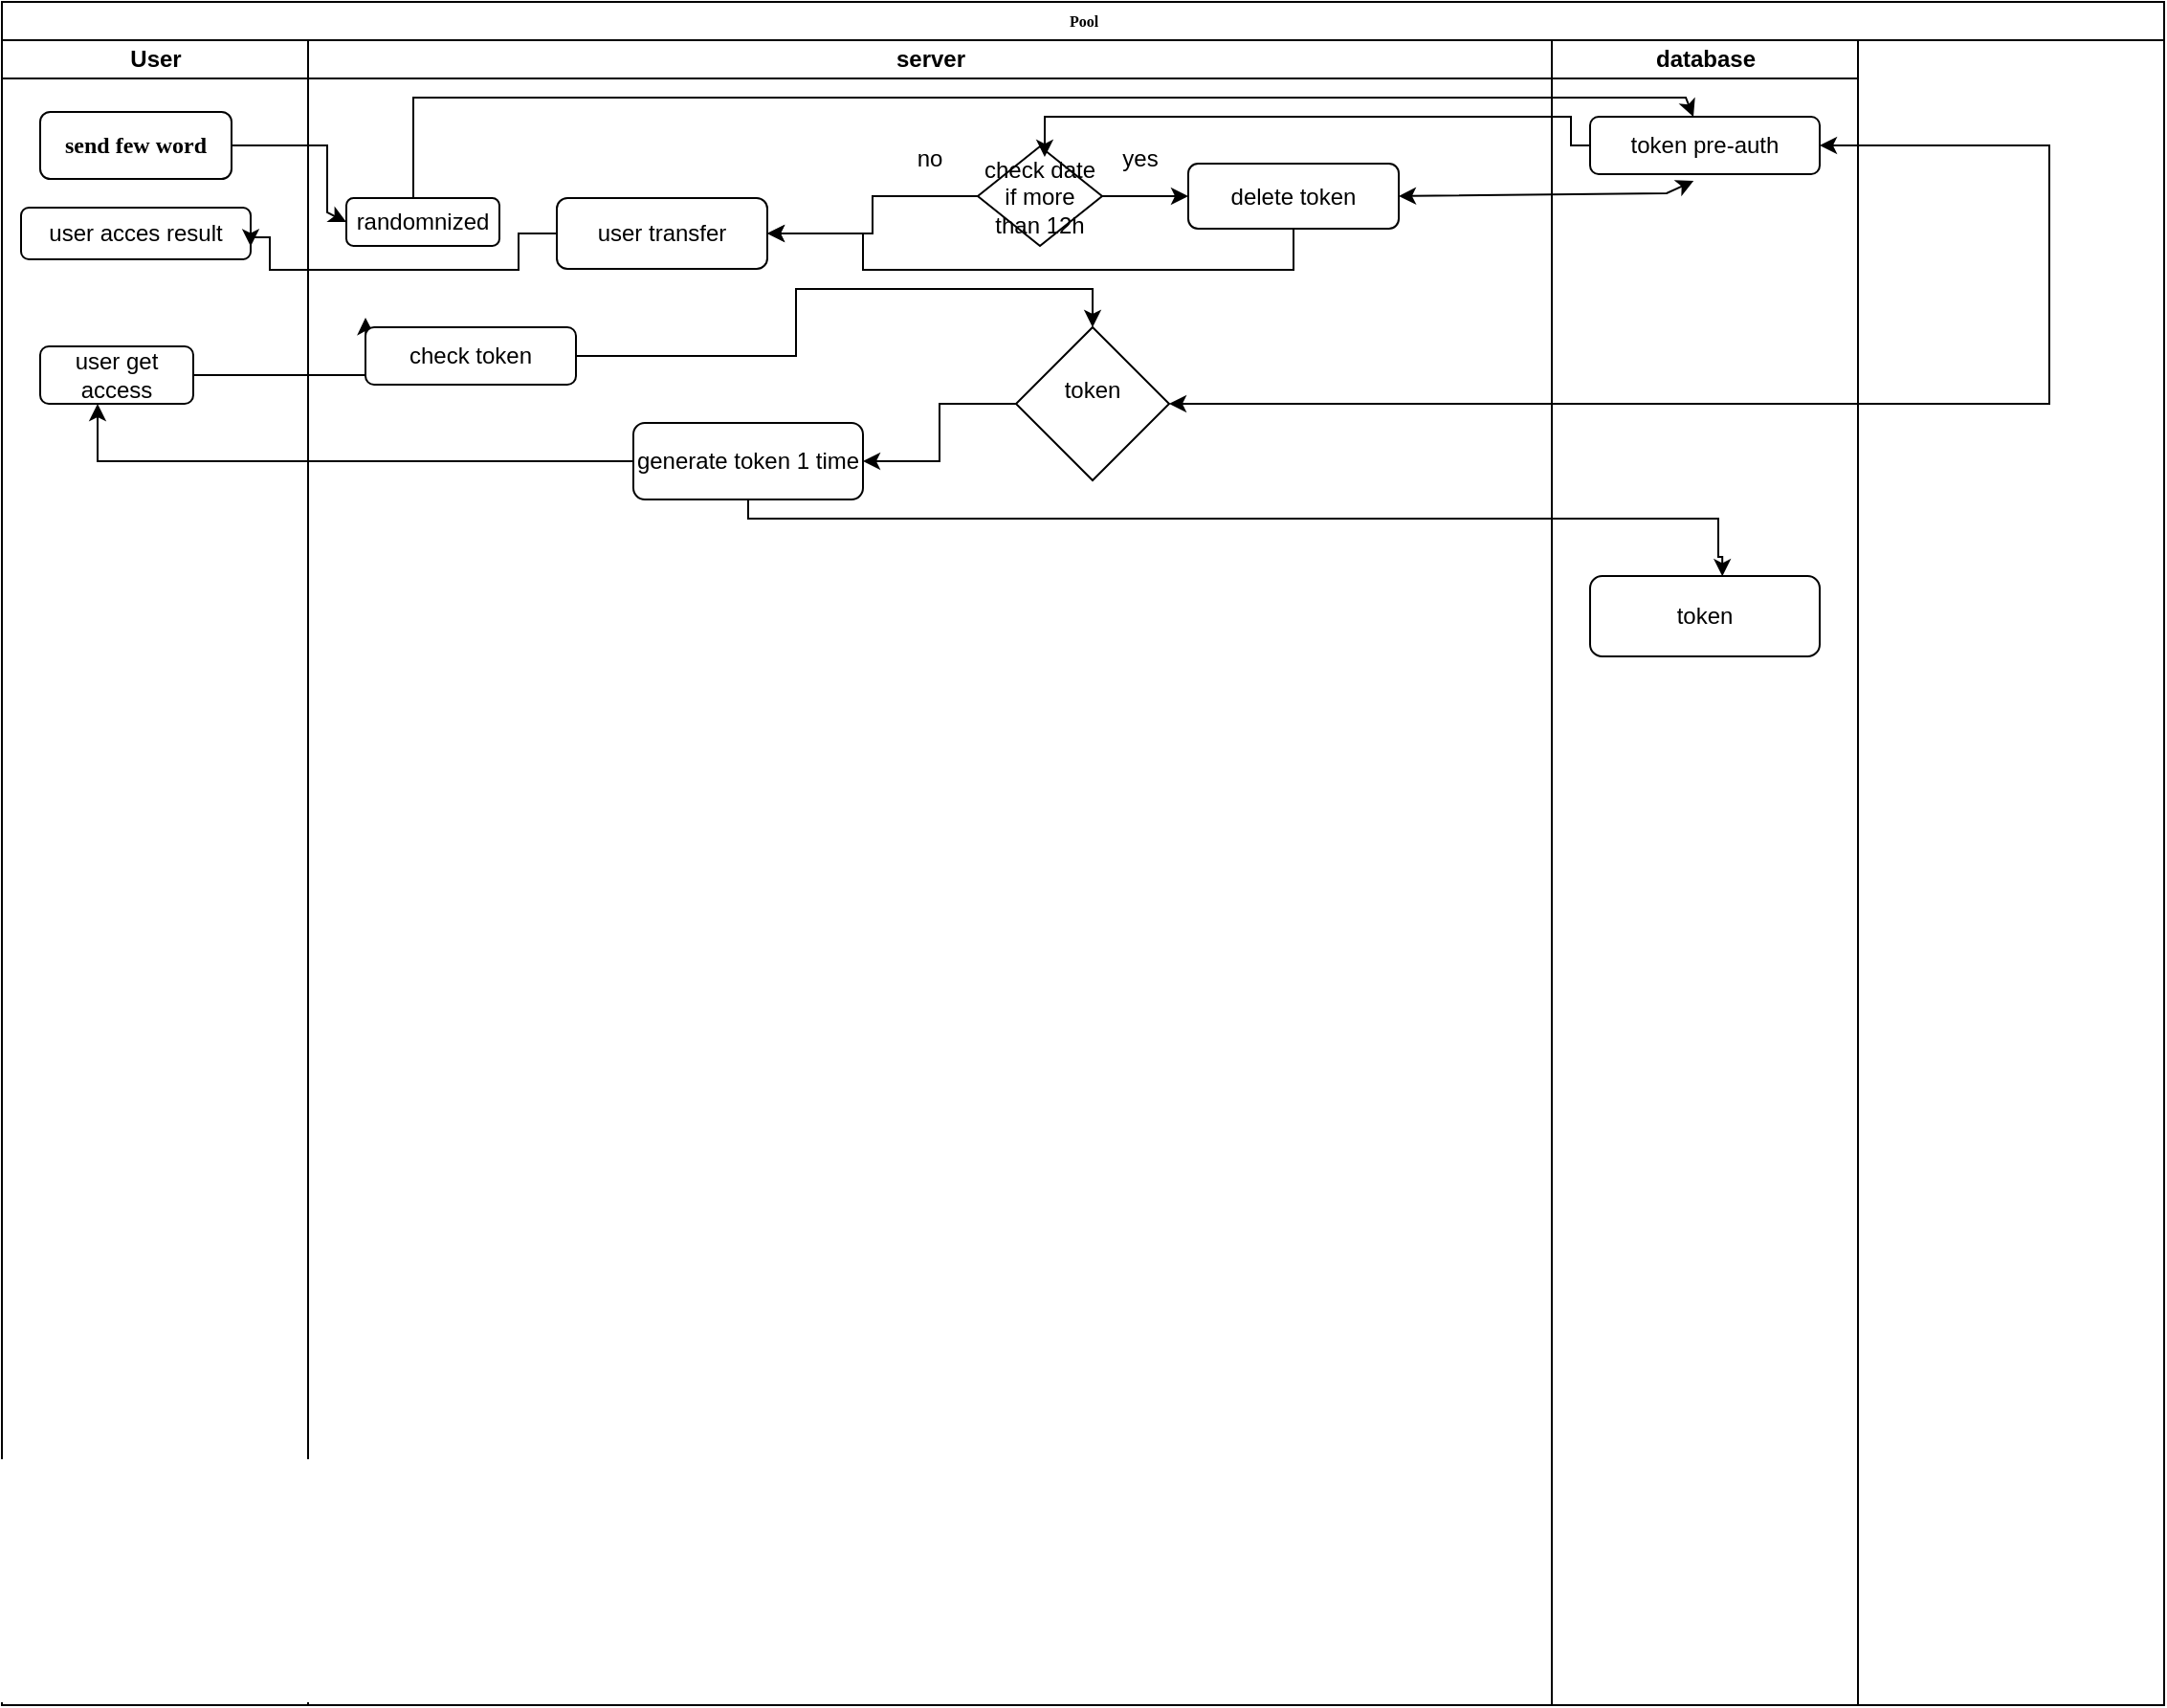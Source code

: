 <mxfile version="24.3.1" type="github">
  <diagram name="Page-1" id="74e2e168-ea6b-b213-b513-2b3c1d86103e">
    <mxGraphModel dx="1459" dy="1689" grid="1" gridSize="10" guides="1" tooltips="1" connect="1" arrows="1" fold="1" page="1" pageScale="1" pageWidth="1100" pageHeight="850" background="none" math="0" shadow="0">
      <root>
        <mxCell id="0" />
        <mxCell id="1" parent="0" />
        <mxCell id="77e6c97f196da883-1" value="Pool" style="swimlane;html=1;childLayout=stackLayout;startSize=20;rounded=0;shadow=0;labelBackgroundColor=none;strokeWidth=1;fontFamily=Verdana;fontSize=8;align=center;" parent="1" vertex="1">
          <mxGeometry x="100" y="-820" width="1130" height="890" as="geometry" />
        </mxCell>
        <mxCell id="77e6c97f196da883-2" value="User" style="swimlane;html=1;startSize=20;" parent="77e6c97f196da883-1" vertex="1">
          <mxGeometry y="20" width="160" height="870" as="geometry" />
        </mxCell>
        <mxCell id="77e6c97f196da883-8" value="&lt;h2&gt;send few word&lt;/h2&gt;" style="rounded=1;whiteSpace=wrap;html=1;shadow=0;labelBackgroundColor=none;strokeWidth=1;fontFamily=Verdana;fontSize=8;align=center;" parent="77e6c97f196da883-2" vertex="1">
          <mxGeometry x="20" y="37.5" width="100" height="35" as="geometry" />
        </mxCell>
        <mxCell id="MxT1PfqKiL4b56vrJKvQ-12" value="user acces result" style="rounded=1;whiteSpace=wrap;html=1;" vertex="1" parent="77e6c97f196da883-2">
          <mxGeometry x="10" y="87.5" width="120" height="27" as="geometry" />
        </mxCell>
        <mxCell id="MxT1PfqKiL4b56vrJKvQ-30" style="edgeStyle=orthogonalEdgeStyle;rounded=0;orthogonalLoop=1;jettySize=auto;html=1;" edge="1" parent="77e6c97f196da883-2" source="MxT1PfqKiL4b56vrJKvQ-29">
          <mxGeometry relative="1" as="geometry">
            <mxPoint x="190" y="145" as="targetPoint" />
          </mxGeometry>
        </mxCell>
        <mxCell id="MxT1PfqKiL4b56vrJKvQ-29" value="user get access" style="rounded=1;whiteSpace=wrap;html=1;" vertex="1" parent="77e6c97f196da883-2">
          <mxGeometry x="20" y="160" width="80" height="30" as="geometry" />
        </mxCell>
        <mxCell id="77e6c97f196da883-4" value="server" style="swimlane;html=1;startSize=20;" parent="77e6c97f196da883-1" vertex="1">
          <mxGeometry x="160" y="20" width="650" height="870" as="geometry" />
        </mxCell>
        <mxCell id="MxT1PfqKiL4b56vrJKvQ-5" value="randomnized" style="rounded=1;whiteSpace=wrap;html=1;" vertex="1" parent="77e6c97f196da883-4">
          <mxGeometry x="20" y="82.5" width="80" height="25" as="geometry" />
        </mxCell>
        <mxCell id="MxT1PfqKiL4b56vrJKvQ-8" value="" style="endArrow=classic;html=1;rounded=0;exitX=0.5;exitY=0;exitDx=0;exitDy=0;" edge="1" parent="77e6c97f196da883-4" target="MxT1PfqKiL4b56vrJKvQ-7">
          <mxGeometry width="50" height="50" relative="1" as="geometry">
            <mxPoint x="55" y="82.5" as="sourcePoint" />
            <mxPoint x="725" y="40" as="targetPoint" />
            <Array as="points">
              <mxPoint x="55" y="30" />
              <mxPoint x="720" y="30" />
            </Array>
          </mxGeometry>
        </mxCell>
        <mxCell id="MxT1PfqKiL4b56vrJKvQ-19" style="edgeStyle=orthogonalEdgeStyle;rounded=0;orthogonalLoop=1;jettySize=auto;html=1;entryX=1;entryY=0.5;entryDx=0;entryDy=0;" edge="1" parent="77e6c97f196da883-4" source="MxT1PfqKiL4b56vrJKvQ-13" target="MxT1PfqKiL4b56vrJKvQ-16">
          <mxGeometry relative="1" as="geometry" />
        </mxCell>
        <mxCell id="MxT1PfqKiL4b56vrJKvQ-20" style="edgeStyle=orthogonalEdgeStyle;rounded=0;orthogonalLoop=1;jettySize=auto;html=1;" edge="1" parent="77e6c97f196da883-4" source="MxT1PfqKiL4b56vrJKvQ-13">
          <mxGeometry relative="1" as="geometry">
            <mxPoint x="460" y="81.5" as="targetPoint" />
          </mxGeometry>
        </mxCell>
        <mxCell id="MxT1PfqKiL4b56vrJKvQ-13" value="check date if more than 12h" style="rhombus;whiteSpace=wrap;html=1;" vertex="1" parent="77e6c97f196da883-4">
          <mxGeometry x="350" y="55.5" width="65" height="52" as="geometry" />
        </mxCell>
        <mxCell id="MxT1PfqKiL4b56vrJKvQ-15" value="no" style="text;html=1;align=center;verticalAlign=middle;whiteSpace=wrap;rounded=0;" vertex="1" parent="77e6c97f196da883-4">
          <mxGeometry x="305" y="50" width="40" height="24" as="geometry" />
        </mxCell>
        <mxCell id="MxT1PfqKiL4b56vrJKvQ-16" value="user transfer" style="rounded=1;whiteSpace=wrap;html=1;" vertex="1" parent="77e6c97f196da883-4">
          <mxGeometry x="130" y="82.5" width="110" height="37" as="geometry" />
        </mxCell>
        <mxCell id="MxT1PfqKiL4b56vrJKvQ-23" style="edgeStyle=orthogonalEdgeStyle;rounded=0;orthogonalLoop=1;jettySize=auto;html=1;entryX=1;entryY=0.5;entryDx=0;entryDy=0;" edge="1" parent="77e6c97f196da883-4" source="MxT1PfqKiL4b56vrJKvQ-21" target="MxT1PfqKiL4b56vrJKvQ-16">
          <mxGeometry relative="1" as="geometry">
            <Array as="points">
              <mxPoint x="515" y="120" />
              <mxPoint x="290" y="120" />
              <mxPoint x="290" y="101" />
            </Array>
          </mxGeometry>
        </mxCell>
        <mxCell id="MxT1PfqKiL4b56vrJKvQ-21" value="delete token" style="rounded=1;whiteSpace=wrap;html=1;" vertex="1" parent="77e6c97f196da883-4">
          <mxGeometry x="460" y="64.5" width="110" height="34" as="geometry" />
        </mxCell>
        <mxCell id="MxT1PfqKiL4b56vrJKvQ-28" value="yes" style="text;html=1;align=center;verticalAlign=middle;whiteSpace=wrap;rounded=0;" vertex="1" parent="77e6c97f196da883-4">
          <mxGeometry x="415" y="50" width="40" height="24" as="geometry" />
        </mxCell>
        <mxCell id="MxT1PfqKiL4b56vrJKvQ-33" style="edgeStyle=orthogonalEdgeStyle;rounded=0;orthogonalLoop=1;jettySize=auto;html=1;entryX=0.5;entryY=0;entryDx=0;entryDy=0;" edge="1" parent="77e6c97f196da883-4" source="MxT1PfqKiL4b56vrJKvQ-31" target="MxT1PfqKiL4b56vrJKvQ-32">
          <mxGeometry relative="1" as="geometry" />
        </mxCell>
        <mxCell id="MxT1PfqKiL4b56vrJKvQ-31" value="check token" style="rounded=1;whiteSpace=wrap;html=1;" vertex="1" parent="77e6c97f196da883-4">
          <mxGeometry x="30" y="150" width="110" height="30" as="geometry" />
        </mxCell>
        <mxCell id="MxT1PfqKiL4b56vrJKvQ-36" style="edgeStyle=orthogonalEdgeStyle;rounded=0;orthogonalLoop=1;jettySize=auto;html=1;entryX=1;entryY=0.5;entryDx=0;entryDy=0;" edge="1" parent="77e6c97f196da883-4" source="MxT1PfqKiL4b56vrJKvQ-32" target="MxT1PfqKiL4b56vrJKvQ-35">
          <mxGeometry relative="1" as="geometry" />
        </mxCell>
        <mxCell id="MxT1PfqKiL4b56vrJKvQ-32" value="token&lt;div&gt;&lt;br&gt;&lt;/div&gt;" style="rhombus;whiteSpace=wrap;html=1;" vertex="1" parent="77e6c97f196da883-4">
          <mxGeometry x="370" y="150" width="80" height="80" as="geometry" />
        </mxCell>
        <mxCell id="MxT1PfqKiL4b56vrJKvQ-35" value="generate token 1 time" style="rounded=1;whiteSpace=wrap;html=1;" vertex="1" parent="77e6c97f196da883-4">
          <mxGeometry x="170" y="200" width="120" height="40" as="geometry" />
        </mxCell>
        <mxCell id="MxT1PfqKiL4b56vrJKvQ-6" value="" style="endArrow=classic;html=1;rounded=0;exitX=1;exitY=0.5;exitDx=0;exitDy=0;entryX=0;entryY=0.5;entryDx=0;entryDy=0;" edge="1" parent="77e6c97f196da883-1" source="77e6c97f196da883-8" target="MxT1PfqKiL4b56vrJKvQ-5">
          <mxGeometry width="50" height="50" relative="1" as="geometry">
            <mxPoint x="120" y="120" as="sourcePoint" />
            <mxPoint x="170" y="70" as="targetPoint" />
            <Array as="points">
              <mxPoint x="140" y="75" />
              <mxPoint x="170" y="75" />
              <mxPoint x="170" y="110" />
            </Array>
          </mxGeometry>
        </mxCell>
        <mxCell id="MxT1PfqKiL4b56vrJKvQ-18" style="edgeStyle=orthogonalEdgeStyle;rounded=0;orthogonalLoop=1;jettySize=auto;html=1;entryX=1;entryY=0.75;entryDx=0;entryDy=0;" edge="1" parent="77e6c97f196da883-1" source="MxT1PfqKiL4b56vrJKvQ-16" target="MxT1PfqKiL4b56vrJKvQ-12">
          <mxGeometry relative="1" as="geometry">
            <Array as="points">
              <mxPoint x="270" y="121" />
              <mxPoint x="270" y="140" />
              <mxPoint x="140" y="140" />
              <mxPoint x="140" y="123" />
            </Array>
          </mxGeometry>
        </mxCell>
        <mxCell id="MxT1PfqKiL4b56vrJKvQ-14" style="edgeStyle=orthogonalEdgeStyle;rounded=0;orthogonalLoop=1;jettySize=auto;html=1;entryX=0.538;entryY=0.106;entryDx=0;entryDy=0;entryPerimeter=0;" edge="1" parent="77e6c97f196da883-1" source="MxT1PfqKiL4b56vrJKvQ-7" target="MxT1PfqKiL4b56vrJKvQ-13">
          <mxGeometry relative="1" as="geometry">
            <Array as="points">
              <mxPoint x="820" y="75" />
              <mxPoint x="820" y="60" />
              <mxPoint x="545" y="60" />
            </Array>
          </mxGeometry>
        </mxCell>
        <mxCell id="MxT1PfqKiL4b56vrJKvQ-24" value="" style="endArrow=classic;startArrow=classic;html=1;rounded=0;entryX=1;entryY=0.5;entryDx=0;entryDy=0;exitX=0.451;exitY=1.117;exitDx=0;exitDy=0;exitPerimeter=0;" edge="1" parent="77e6c97f196da883-1" source="MxT1PfqKiL4b56vrJKvQ-7" target="MxT1PfqKiL4b56vrJKvQ-21">
          <mxGeometry width="50" height="50" relative="1" as="geometry">
            <mxPoint x="600" y="210" as="sourcePoint" />
            <mxPoint x="650" y="160" as="targetPoint" />
            <Array as="points">
              <mxPoint x="870" y="100" />
            </Array>
          </mxGeometry>
        </mxCell>
        <mxCell id="77e6c97f196da883-5" value="database" style="swimlane;html=1;startSize=20;" parent="77e6c97f196da883-1" vertex="1">
          <mxGeometry x="810" y="20" width="160" height="870" as="geometry" />
        </mxCell>
        <mxCell id="MxT1PfqKiL4b56vrJKvQ-7" value="token pre-auth" style="rounded=1;whiteSpace=wrap;html=1;" vertex="1" parent="77e6c97f196da883-5">
          <mxGeometry x="20" y="40" width="120" height="30" as="geometry" />
        </mxCell>
        <mxCell id="MxT1PfqKiL4b56vrJKvQ-38" value="token" style="rounded=1;whiteSpace=wrap;html=1;" vertex="1" parent="77e6c97f196da883-5">
          <mxGeometry x="20" y="280" width="120" height="42" as="geometry" />
        </mxCell>
        <mxCell id="MxT1PfqKiL4b56vrJKvQ-34" value="" style="endArrow=classic;startArrow=classic;html=1;rounded=0;exitX=1;exitY=0.5;exitDx=0;exitDy=0;entryX=1;entryY=0.5;entryDx=0;entryDy=0;" edge="1" parent="77e6c97f196da883-1" source="MxT1PfqKiL4b56vrJKvQ-32" target="MxT1PfqKiL4b56vrJKvQ-7">
          <mxGeometry width="50" height="50" relative="1" as="geometry">
            <mxPoint x="530" y="240" as="sourcePoint" />
            <mxPoint x="580" y="190" as="targetPoint" />
            <Array as="points">
              <mxPoint x="1070" y="210" />
              <mxPoint x="1070" y="75" />
            </Array>
          </mxGeometry>
        </mxCell>
        <mxCell id="MxT1PfqKiL4b56vrJKvQ-37" style="edgeStyle=orthogonalEdgeStyle;rounded=0;orthogonalLoop=1;jettySize=auto;html=1;entryX=0.576;entryY=0.004;entryDx=0;entryDy=0;entryPerimeter=0;" edge="1" parent="77e6c97f196da883-1" source="MxT1PfqKiL4b56vrJKvQ-35" target="MxT1PfqKiL4b56vrJKvQ-38">
          <mxGeometry relative="1" as="geometry">
            <mxPoint x="890" y="170" as="targetPoint" />
            <Array as="points">
              <mxPoint x="390" y="270" />
              <mxPoint x="897" y="270" />
              <mxPoint x="897" y="290" />
            </Array>
          </mxGeometry>
        </mxCell>
        <mxCell id="MxT1PfqKiL4b56vrJKvQ-39" style="edgeStyle=orthogonalEdgeStyle;rounded=0;orthogonalLoop=1;jettySize=auto;html=1;entryX=0.375;entryY=1;entryDx=0;entryDy=0;entryPerimeter=0;" edge="1" parent="77e6c97f196da883-1" source="MxT1PfqKiL4b56vrJKvQ-35" target="MxT1PfqKiL4b56vrJKvQ-29">
          <mxGeometry relative="1" as="geometry" />
        </mxCell>
      </root>
    </mxGraphModel>
  </diagram>
</mxfile>
